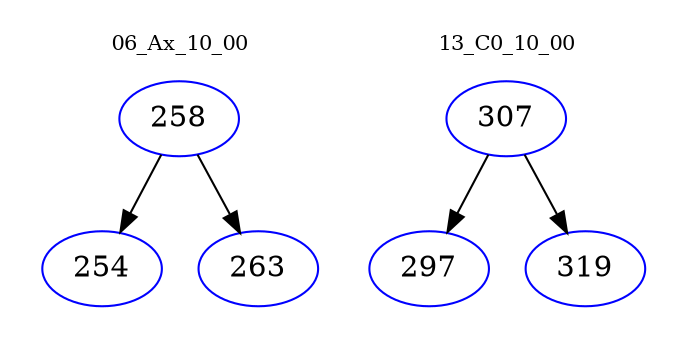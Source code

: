 digraph{
subgraph cluster_0 {
color = white
label = "06_Ax_10_00";
fontsize=10;
T0_258 [label="258", color="blue"]
T0_258 -> T0_254 [color="black"]
T0_254 [label="254", color="blue"]
T0_258 -> T0_263 [color="black"]
T0_263 [label="263", color="blue"]
}
subgraph cluster_1 {
color = white
label = "13_C0_10_00";
fontsize=10;
T1_307 [label="307", color="blue"]
T1_307 -> T1_297 [color="black"]
T1_297 [label="297", color="blue"]
T1_307 -> T1_319 [color="black"]
T1_319 [label="319", color="blue"]
}
}
